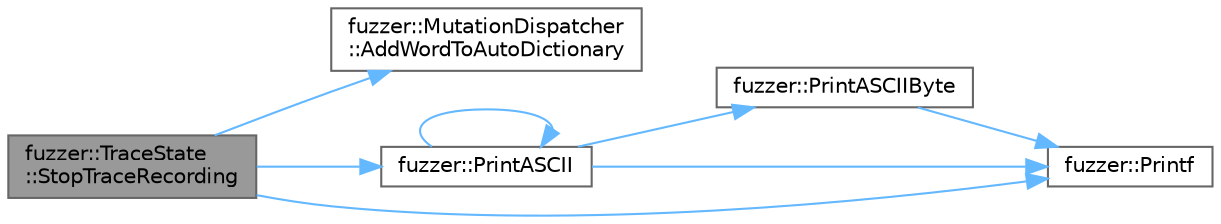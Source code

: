 digraph "fuzzer::TraceState::StopTraceRecording"
{
 // LATEX_PDF_SIZE
  bgcolor="transparent";
  edge [fontname=Helvetica,fontsize=10,labelfontname=Helvetica,labelfontsize=10];
  node [fontname=Helvetica,fontsize=10,shape=box,height=0.2,width=0.4];
  rankdir="LR";
  Node1 [id="Node000001",label="fuzzer::TraceState\l::StopTraceRecording",height=0.2,width=0.4,color="gray40", fillcolor="grey60", style="filled", fontcolor="black",tooltip=" "];
  Node1 -> Node2 [id="edge1_Node000001_Node000002",color="steelblue1",style="solid",tooltip=" "];
  Node2 [id="Node000002",label="fuzzer::MutationDispatcher\l::AddWordToAutoDictionary",height=0.2,width=0.4,color="grey40", fillcolor="white", style="filled",URL="$classfuzzer_1_1_mutation_dispatcher.html#a8260971a12fd061d7b5cc0f8d4f2aa50",tooltip=" "];
  Node1 -> Node3 [id="edge2_Node000001_Node000003",color="steelblue1",style="solid",tooltip=" "];
  Node3 [id="Node000003",label="fuzzer::PrintASCII",height=0.2,width=0.4,color="grey40", fillcolor="white", style="filled",URL="$namespacefuzzer.html#a9442fce93604c76077e5f6e65b85f13e",tooltip=" "];
  Node3 -> Node3 [id="edge3_Node000003_Node000003",color="steelblue1",style="solid",tooltip=" "];
  Node3 -> Node4 [id="edge4_Node000003_Node000004",color="steelblue1",style="solid",tooltip=" "];
  Node4 [id="Node000004",label="fuzzer::PrintASCIIByte",height=0.2,width=0.4,color="grey40", fillcolor="white", style="filled",URL="$namespacefuzzer.html#ac6925cf316a619c495d4e2f336ad8731",tooltip=" "];
  Node4 -> Node5 [id="edge5_Node000004_Node000005",color="steelblue1",style="solid",tooltip=" "];
  Node5 [id="Node000005",label="fuzzer::Printf",height=0.2,width=0.4,color="grey40", fillcolor="white", style="filled",URL="$namespacefuzzer.html#afab785891fdb74f8fd33bca421bde935",tooltip=" "];
  Node3 -> Node5 [id="edge6_Node000003_Node000005",color="steelblue1",style="solid",tooltip=" "];
  Node1 -> Node5 [id="edge7_Node000001_Node000005",color="steelblue1",style="solid",tooltip=" "];
}
